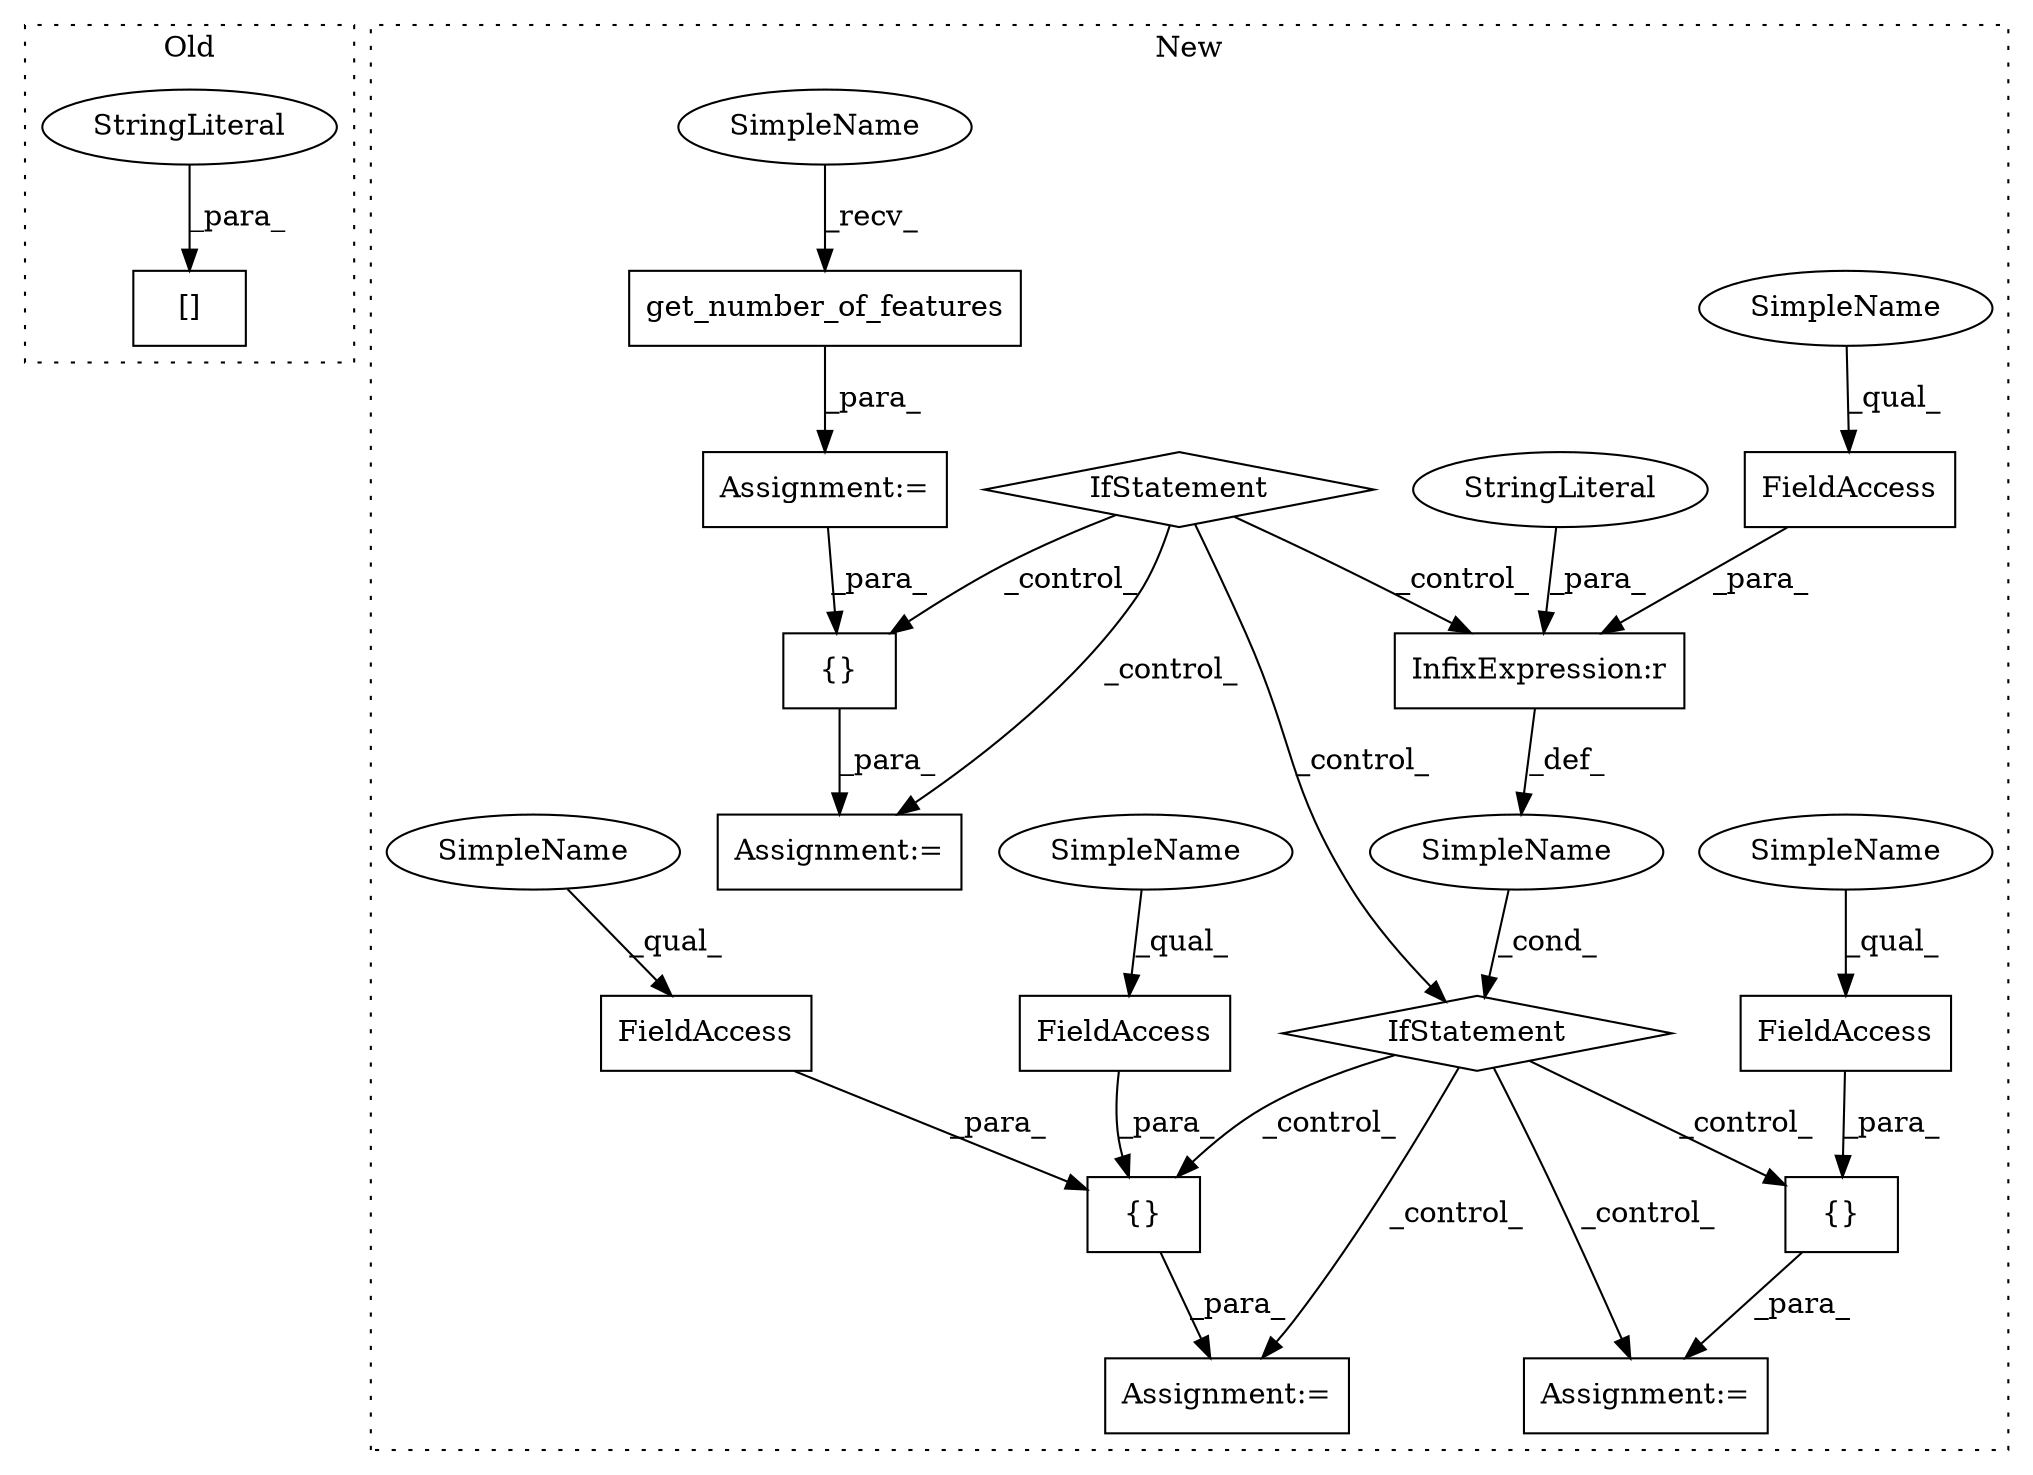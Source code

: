 digraph G {
subgraph cluster0 {
1 [label="[]" a="2" s="1705,1775" l="4,1" shape="box"];
19 [label="StringLiteral" a="45" s="1709" l="66" shape="ellipse"];
label = "Old";
style="dotted";
}
subgraph cluster1 {
2 [label="get_number_of_features" a="32" s="1569" l="24" shape="box"];
3 [label="{}" a="4" s="1647,1658" l="1,1" shape="box"];
4 [label="FieldAccess" a="22" s="1809" l="16" shape="box"];
5 [label="{}" a="4" s="1808,1842" l="1,1" shape="box"];
6 [label="InfixExpression:r" a="27" s="1697" l="4" shape="box"];
7 [label="{}" a="4" s="1747,1764" l="1,1" shape="box"];
8 [label="FieldAccess" a="22" s="1681" l="16" shape="box"];
9 [label="FieldAccess" a="22" s="1826" l="16" shape="box"];
10 [label="FieldAccess" a="22" s="1748" l="16" shape="box"];
11 [label="IfStatement" a="25" s="1677,1716" l="4,2" shape="diamond"];
12 [label="SimpleName" a="42" s="" l="" shape="ellipse"];
13 [label="IfStatement" a="25" s="1599,1616" l="4,2" shape="diamond"];
14 [label="Assignment:=" a="7" s="1798" l="1" shape="box"];
15 [label="StringLiteral" a="45" s="1701" l="15" shape="ellipse"];
16 [label="Assignment:=" a="7" s="1637" l="1" shape="box"];
17 [label="Assignment:=" a="7" s="1737" l="1" shape="box"];
18 [label="Assignment:=" a="7" s="1563" l="1" shape="box"];
20 [label="SimpleName" a="42" s="1681" l="4" shape="ellipse"];
21 [label="SimpleName" a="42" s="1748" l="4" shape="ellipse"];
22 [label="SimpleName" a="42" s="1826" l="4" shape="ellipse"];
23 [label="SimpleName" a="42" s="1564" l="4" shape="ellipse"];
24 [label="SimpleName" a="42" s="1809" l="4" shape="ellipse"];
label = "New";
style="dotted";
}
2 -> 18 [label="_para_"];
3 -> 16 [label="_para_"];
4 -> 5 [label="_para_"];
5 -> 14 [label="_para_"];
6 -> 12 [label="_def_"];
7 -> 17 [label="_para_"];
8 -> 6 [label="_para_"];
9 -> 5 [label="_para_"];
10 -> 7 [label="_para_"];
11 -> 5 [label="_control_"];
11 -> 7 [label="_control_"];
11 -> 17 [label="_control_"];
11 -> 14 [label="_control_"];
12 -> 11 [label="_cond_"];
13 -> 11 [label="_control_"];
13 -> 16 [label="_control_"];
13 -> 3 [label="_control_"];
13 -> 6 [label="_control_"];
15 -> 6 [label="_para_"];
18 -> 3 [label="_para_"];
19 -> 1 [label="_para_"];
20 -> 8 [label="_qual_"];
21 -> 10 [label="_qual_"];
22 -> 9 [label="_qual_"];
23 -> 2 [label="_recv_"];
24 -> 4 [label="_qual_"];
}